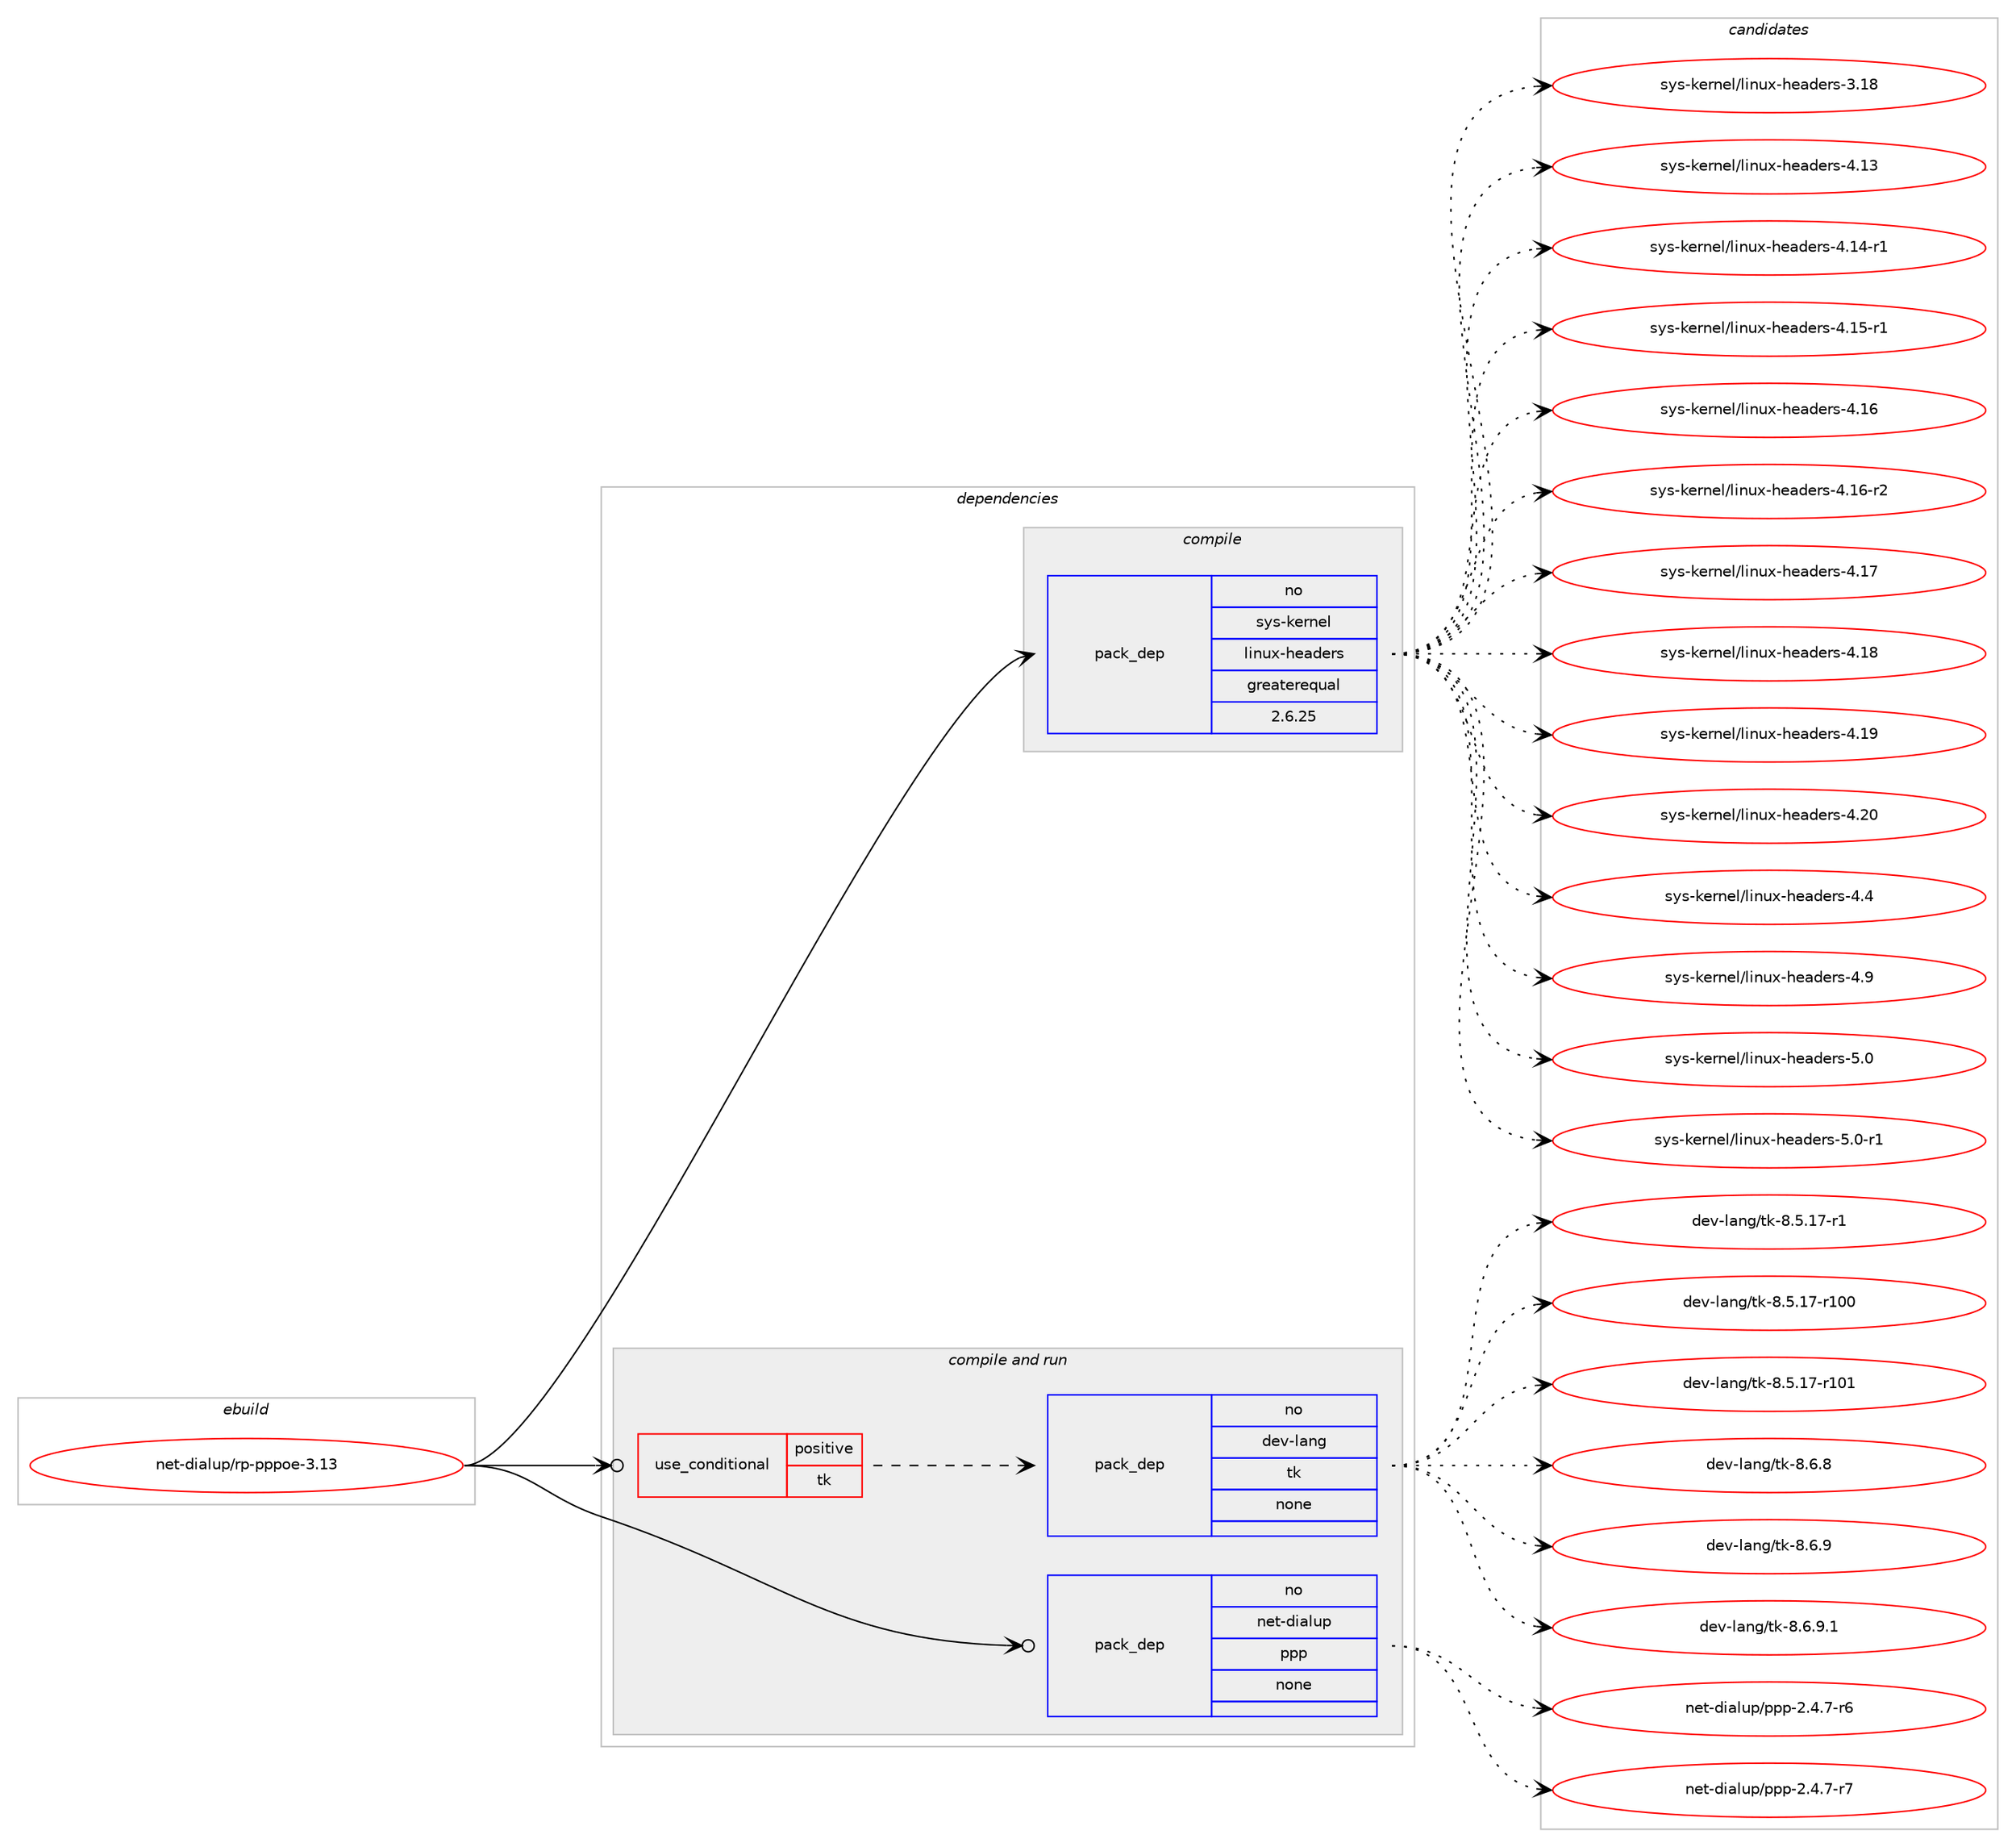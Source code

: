 digraph prolog {

# *************
# Graph options
# *************

newrank=true;
concentrate=true;
compound=true;
graph [rankdir=LR,fontname=Helvetica,fontsize=10,ranksep=1.5];#, ranksep=2.5, nodesep=0.2];
edge  [arrowhead=vee];
node  [fontname=Helvetica,fontsize=10];

# **********
# The ebuild
# **********

subgraph cluster_leftcol {
color=gray;
rank=same;
label=<<i>ebuild</i>>;
id [label="net-dialup/rp-pppoe-3.13", color=red, width=4, href="../net-dialup/rp-pppoe-3.13.svg"];
}

# ****************
# The dependencies
# ****************

subgraph cluster_midcol {
color=gray;
label=<<i>dependencies</i>>;
subgraph cluster_compile {
fillcolor="#eeeeee";
style=filled;
label=<<i>compile</i>>;
subgraph pack1179651 {
dependency1650041 [label=<<TABLE BORDER="0" CELLBORDER="1" CELLSPACING="0" CELLPADDING="4" WIDTH="220"><TR><TD ROWSPAN="6" CELLPADDING="30">pack_dep</TD></TR><TR><TD WIDTH="110">no</TD></TR><TR><TD>sys-kernel</TD></TR><TR><TD>linux-headers</TD></TR><TR><TD>greaterequal</TD></TR><TR><TD>2.6.25</TD></TR></TABLE>>, shape=none, color=blue];
}
id:e -> dependency1650041:w [weight=20,style="solid",arrowhead="vee"];
}
subgraph cluster_compileandrun {
fillcolor="#eeeeee";
style=filled;
label=<<i>compile and run</i>>;
subgraph cond443683 {
dependency1650042 [label=<<TABLE BORDER="0" CELLBORDER="1" CELLSPACING="0" CELLPADDING="4"><TR><TD ROWSPAN="3" CELLPADDING="10">use_conditional</TD></TR><TR><TD>positive</TD></TR><TR><TD>tk</TD></TR></TABLE>>, shape=none, color=red];
subgraph pack1179652 {
dependency1650043 [label=<<TABLE BORDER="0" CELLBORDER="1" CELLSPACING="0" CELLPADDING="4" WIDTH="220"><TR><TD ROWSPAN="6" CELLPADDING="30">pack_dep</TD></TR><TR><TD WIDTH="110">no</TD></TR><TR><TD>dev-lang</TD></TR><TR><TD>tk</TD></TR><TR><TD>none</TD></TR><TR><TD></TD></TR></TABLE>>, shape=none, color=blue];
}
dependency1650042:e -> dependency1650043:w [weight=20,style="dashed",arrowhead="vee"];
}
id:e -> dependency1650042:w [weight=20,style="solid",arrowhead="odotvee"];
subgraph pack1179653 {
dependency1650044 [label=<<TABLE BORDER="0" CELLBORDER="1" CELLSPACING="0" CELLPADDING="4" WIDTH="220"><TR><TD ROWSPAN="6" CELLPADDING="30">pack_dep</TD></TR><TR><TD WIDTH="110">no</TD></TR><TR><TD>net-dialup</TD></TR><TR><TD>ppp</TD></TR><TR><TD>none</TD></TR><TR><TD></TD></TR></TABLE>>, shape=none, color=blue];
}
id:e -> dependency1650044:w [weight=20,style="solid",arrowhead="odotvee"];
}
subgraph cluster_run {
fillcolor="#eeeeee";
style=filled;
label=<<i>run</i>>;
}
}

# **************
# The candidates
# **************

subgraph cluster_choices {
rank=same;
color=gray;
label=<<i>candidates</i>>;

subgraph choice1179651 {
color=black;
nodesep=1;
choice115121115451071011141101011084710810511011712045104101971001011141154551464956 [label="sys-kernel/linux-headers-3.18", color=red, width=4,href="../sys-kernel/linux-headers-3.18.svg"];
choice115121115451071011141101011084710810511011712045104101971001011141154552464951 [label="sys-kernel/linux-headers-4.13", color=red, width=4,href="../sys-kernel/linux-headers-4.13.svg"];
choice1151211154510710111411010110847108105110117120451041019710010111411545524649524511449 [label="sys-kernel/linux-headers-4.14-r1", color=red, width=4,href="../sys-kernel/linux-headers-4.14-r1.svg"];
choice1151211154510710111411010110847108105110117120451041019710010111411545524649534511449 [label="sys-kernel/linux-headers-4.15-r1", color=red, width=4,href="../sys-kernel/linux-headers-4.15-r1.svg"];
choice115121115451071011141101011084710810511011712045104101971001011141154552464954 [label="sys-kernel/linux-headers-4.16", color=red, width=4,href="../sys-kernel/linux-headers-4.16.svg"];
choice1151211154510710111411010110847108105110117120451041019710010111411545524649544511450 [label="sys-kernel/linux-headers-4.16-r2", color=red, width=4,href="../sys-kernel/linux-headers-4.16-r2.svg"];
choice115121115451071011141101011084710810511011712045104101971001011141154552464955 [label="sys-kernel/linux-headers-4.17", color=red, width=4,href="../sys-kernel/linux-headers-4.17.svg"];
choice115121115451071011141101011084710810511011712045104101971001011141154552464956 [label="sys-kernel/linux-headers-4.18", color=red, width=4,href="../sys-kernel/linux-headers-4.18.svg"];
choice115121115451071011141101011084710810511011712045104101971001011141154552464957 [label="sys-kernel/linux-headers-4.19", color=red, width=4,href="../sys-kernel/linux-headers-4.19.svg"];
choice115121115451071011141101011084710810511011712045104101971001011141154552465048 [label="sys-kernel/linux-headers-4.20", color=red, width=4,href="../sys-kernel/linux-headers-4.20.svg"];
choice1151211154510710111411010110847108105110117120451041019710010111411545524652 [label="sys-kernel/linux-headers-4.4", color=red, width=4,href="../sys-kernel/linux-headers-4.4.svg"];
choice1151211154510710111411010110847108105110117120451041019710010111411545524657 [label="sys-kernel/linux-headers-4.9", color=red, width=4,href="../sys-kernel/linux-headers-4.9.svg"];
choice1151211154510710111411010110847108105110117120451041019710010111411545534648 [label="sys-kernel/linux-headers-5.0", color=red, width=4,href="../sys-kernel/linux-headers-5.0.svg"];
choice11512111545107101114110101108471081051101171204510410197100101114115455346484511449 [label="sys-kernel/linux-headers-5.0-r1", color=red, width=4,href="../sys-kernel/linux-headers-5.0-r1.svg"];
dependency1650041:e -> choice115121115451071011141101011084710810511011712045104101971001011141154551464956:w [style=dotted,weight="100"];
dependency1650041:e -> choice115121115451071011141101011084710810511011712045104101971001011141154552464951:w [style=dotted,weight="100"];
dependency1650041:e -> choice1151211154510710111411010110847108105110117120451041019710010111411545524649524511449:w [style=dotted,weight="100"];
dependency1650041:e -> choice1151211154510710111411010110847108105110117120451041019710010111411545524649534511449:w [style=dotted,weight="100"];
dependency1650041:e -> choice115121115451071011141101011084710810511011712045104101971001011141154552464954:w [style=dotted,weight="100"];
dependency1650041:e -> choice1151211154510710111411010110847108105110117120451041019710010111411545524649544511450:w [style=dotted,weight="100"];
dependency1650041:e -> choice115121115451071011141101011084710810511011712045104101971001011141154552464955:w [style=dotted,weight="100"];
dependency1650041:e -> choice115121115451071011141101011084710810511011712045104101971001011141154552464956:w [style=dotted,weight="100"];
dependency1650041:e -> choice115121115451071011141101011084710810511011712045104101971001011141154552464957:w [style=dotted,weight="100"];
dependency1650041:e -> choice115121115451071011141101011084710810511011712045104101971001011141154552465048:w [style=dotted,weight="100"];
dependency1650041:e -> choice1151211154510710111411010110847108105110117120451041019710010111411545524652:w [style=dotted,weight="100"];
dependency1650041:e -> choice1151211154510710111411010110847108105110117120451041019710010111411545524657:w [style=dotted,weight="100"];
dependency1650041:e -> choice1151211154510710111411010110847108105110117120451041019710010111411545534648:w [style=dotted,weight="100"];
dependency1650041:e -> choice11512111545107101114110101108471081051101171204510410197100101114115455346484511449:w [style=dotted,weight="100"];
}
subgraph choice1179652 {
color=black;
nodesep=1;
choice100101118451089711010347116107455646534649554511449 [label="dev-lang/tk-8.5.17-r1", color=red, width=4,href="../dev-lang/tk-8.5.17-r1.svg"];
choice1001011184510897110103471161074556465346495545114494848 [label="dev-lang/tk-8.5.17-r100", color=red, width=4,href="../dev-lang/tk-8.5.17-r100.svg"];
choice1001011184510897110103471161074556465346495545114494849 [label="dev-lang/tk-8.5.17-r101", color=red, width=4,href="../dev-lang/tk-8.5.17-r101.svg"];
choice100101118451089711010347116107455646544656 [label="dev-lang/tk-8.6.8", color=red, width=4,href="../dev-lang/tk-8.6.8.svg"];
choice100101118451089711010347116107455646544657 [label="dev-lang/tk-8.6.9", color=red, width=4,href="../dev-lang/tk-8.6.9.svg"];
choice1001011184510897110103471161074556465446574649 [label="dev-lang/tk-8.6.9.1", color=red, width=4,href="../dev-lang/tk-8.6.9.1.svg"];
dependency1650043:e -> choice100101118451089711010347116107455646534649554511449:w [style=dotted,weight="100"];
dependency1650043:e -> choice1001011184510897110103471161074556465346495545114494848:w [style=dotted,weight="100"];
dependency1650043:e -> choice1001011184510897110103471161074556465346495545114494849:w [style=dotted,weight="100"];
dependency1650043:e -> choice100101118451089711010347116107455646544656:w [style=dotted,weight="100"];
dependency1650043:e -> choice100101118451089711010347116107455646544657:w [style=dotted,weight="100"];
dependency1650043:e -> choice1001011184510897110103471161074556465446574649:w [style=dotted,weight="100"];
}
subgraph choice1179653 {
color=black;
nodesep=1;
choice1101011164510010597108117112471121121124550465246554511454 [label="net-dialup/ppp-2.4.7-r6", color=red, width=4,href="../net-dialup/ppp-2.4.7-r6.svg"];
choice1101011164510010597108117112471121121124550465246554511455 [label="net-dialup/ppp-2.4.7-r7", color=red, width=4,href="../net-dialup/ppp-2.4.7-r7.svg"];
dependency1650044:e -> choice1101011164510010597108117112471121121124550465246554511454:w [style=dotted,weight="100"];
dependency1650044:e -> choice1101011164510010597108117112471121121124550465246554511455:w [style=dotted,weight="100"];
}
}

}
